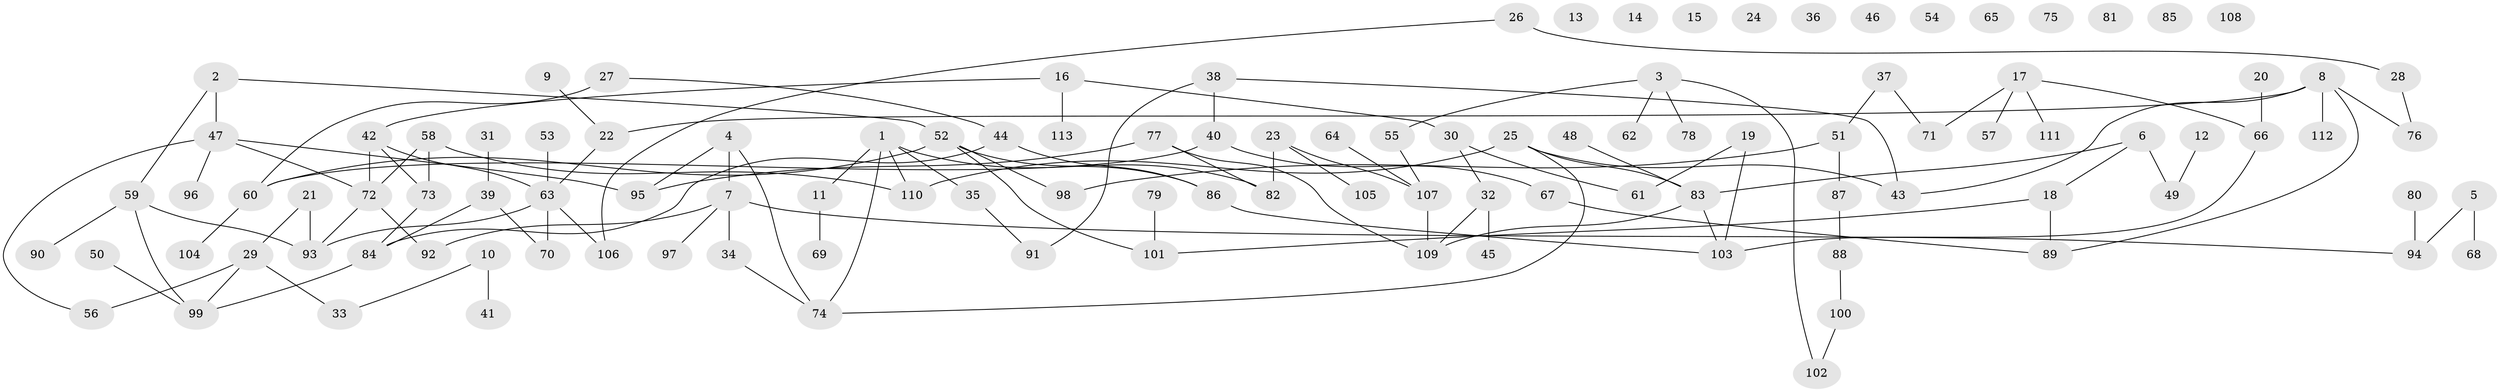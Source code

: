 // coarse degree distribution, {2: 0.2222222222222222, 3: 0.2, 5: 0.08888888888888889, 1: 0.26666666666666666, 7: 0.06666666666666667, 4: 0.08888888888888889, 9: 0.044444444444444446, 6: 0.022222222222222223}
// Generated by graph-tools (version 1.1) at 2025/46/03/06/25 01:46:56]
// undirected, 113 vertices, 128 edges
graph export_dot {
graph [start="1"]
  node [color=gray90,style=filled];
  1;
  2;
  3;
  4;
  5;
  6;
  7;
  8;
  9;
  10;
  11;
  12;
  13;
  14;
  15;
  16;
  17;
  18;
  19;
  20;
  21;
  22;
  23;
  24;
  25;
  26;
  27;
  28;
  29;
  30;
  31;
  32;
  33;
  34;
  35;
  36;
  37;
  38;
  39;
  40;
  41;
  42;
  43;
  44;
  45;
  46;
  47;
  48;
  49;
  50;
  51;
  52;
  53;
  54;
  55;
  56;
  57;
  58;
  59;
  60;
  61;
  62;
  63;
  64;
  65;
  66;
  67;
  68;
  69;
  70;
  71;
  72;
  73;
  74;
  75;
  76;
  77;
  78;
  79;
  80;
  81;
  82;
  83;
  84;
  85;
  86;
  87;
  88;
  89;
  90;
  91;
  92;
  93;
  94;
  95;
  96;
  97;
  98;
  99;
  100;
  101;
  102;
  103;
  104;
  105;
  106;
  107;
  108;
  109;
  110;
  111;
  112;
  113;
  1 -- 11;
  1 -- 35;
  1 -- 74;
  1 -- 82;
  1 -- 110;
  2 -- 47;
  2 -- 52;
  2 -- 59;
  3 -- 55;
  3 -- 62;
  3 -- 78;
  3 -- 102;
  4 -- 7;
  4 -- 74;
  4 -- 95;
  5 -- 68;
  5 -- 94;
  6 -- 18;
  6 -- 49;
  6 -- 83;
  7 -- 34;
  7 -- 92;
  7 -- 94;
  7 -- 97;
  8 -- 22;
  8 -- 43;
  8 -- 76;
  8 -- 89;
  8 -- 112;
  9 -- 22;
  10 -- 33;
  10 -- 41;
  11 -- 69;
  12 -- 49;
  16 -- 30;
  16 -- 42;
  16 -- 113;
  17 -- 57;
  17 -- 66;
  17 -- 71;
  17 -- 111;
  18 -- 89;
  18 -- 101;
  19 -- 61;
  19 -- 103;
  20 -- 66;
  21 -- 29;
  21 -- 93;
  22 -- 63;
  23 -- 82;
  23 -- 105;
  23 -- 107;
  25 -- 43;
  25 -- 74;
  25 -- 83;
  25 -- 110;
  26 -- 28;
  26 -- 106;
  27 -- 44;
  27 -- 60;
  28 -- 76;
  29 -- 33;
  29 -- 56;
  29 -- 99;
  30 -- 32;
  30 -- 61;
  31 -- 39;
  32 -- 45;
  32 -- 109;
  34 -- 74;
  35 -- 91;
  37 -- 51;
  37 -- 71;
  38 -- 40;
  38 -- 43;
  38 -- 91;
  39 -- 70;
  39 -- 84;
  40 -- 60;
  40 -- 67;
  42 -- 63;
  42 -- 72;
  42 -- 73;
  44 -- 84;
  44 -- 86;
  47 -- 56;
  47 -- 72;
  47 -- 95;
  47 -- 96;
  48 -- 83;
  50 -- 99;
  51 -- 87;
  51 -- 98;
  52 -- 60;
  52 -- 86;
  52 -- 98;
  52 -- 101;
  53 -- 63;
  55 -- 107;
  58 -- 72;
  58 -- 73;
  58 -- 110;
  59 -- 90;
  59 -- 93;
  59 -- 99;
  60 -- 104;
  63 -- 70;
  63 -- 93;
  63 -- 106;
  64 -- 107;
  66 -- 103;
  67 -- 89;
  72 -- 92;
  72 -- 93;
  73 -- 84;
  77 -- 82;
  77 -- 95;
  77 -- 109;
  79 -- 101;
  80 -- 94;
  83 -- 103;
  83 -- 109;
  84 -- 99;
  86 -- 103;
  87 -- 88;
  88 -- 100;
  100 -- 102;
  107 -- 109;
}
